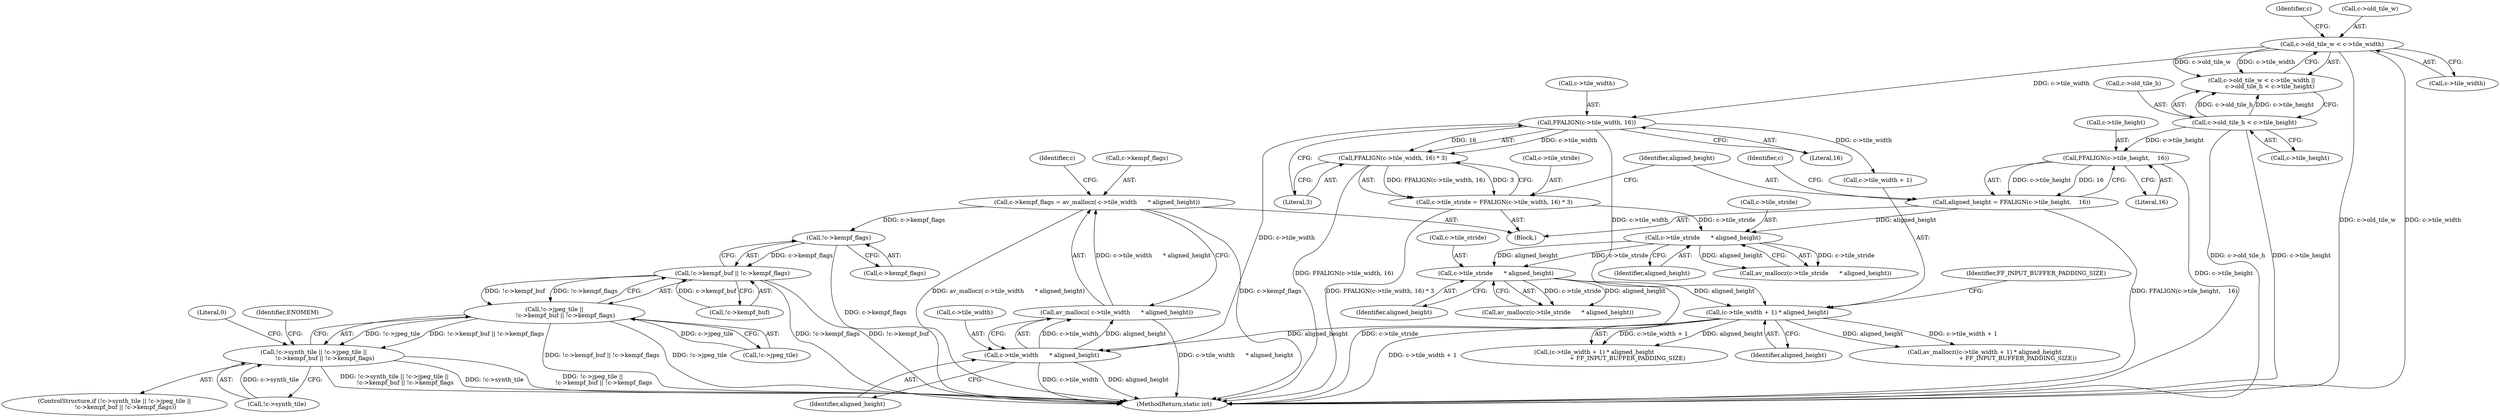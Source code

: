 digraph "0_FFmpeg_821a5938d100458f4d09d634041b05c860554ce0@API" {
"1000261" [label="(Call,c->kempf_flags = av_mallocz( c->tile_width      * aligned_height))"];
"1000265" [label="(Call,av_mallocz( c->tile_width      * aligned_height))"];
"1000266" [label="(Call,c->tile_width      * aligned_height)"];
"1000198" [label="(Call,FFALIGN(c->tile_width, 16))"];
"1000178" [label="(Call,c->old_tile_w < c->tile_width)"];
"1000253" [label="(Call,(c->tile_width + 1) * aligned_height)"];
"1000242" [label="(Call,c->tile_stride      * aligned_height)"];
"1000232" [label="(Call,c->tile_stride      * aligned_height)"];
"1000193" [label="(Call,c->tile_stride = FFALIGN(c->tile_width, 16) * 3)"];
"1000197" [label="(Call,FFALIGN(c->tile_width, 16) * 3)"];
"1000204" [label="(Call,aligned_height = FFALIGN(c->tile_height,    16))"];
"1000206" [label="(Call,FFALIGN(c->tile_height,    16))"];
"1000185" [label="(Call,c->old_tile_h < c->tile_height)"];
"1000287" [label="(Call,!c->kempf_flags)"];
"1000282" [label="(Call,!c->kempf_buf || !c->kempf_flags)"];
"1000277" [label="(Call,!c->jpeg_tile ||\n            !c->kempf_buf || !c->kempf_flags)"];
"1000272" [label="(Call,!c->synth_tile || !c->jpeg_tile ||\n            !c->kempf_buf || !c->kempf_flags)"];
"1000246" [label="(Identifier,aligned_height)"];
"1000296" [label="(MethodReturn,static int)"];
"1000259" [label="(Identifier,aligned_height)"];
"1000272" [label="(Call,!c->synth_tile || !c->jpeg_tile ||\n            !c->kempf_buf || !c->kempf_flags)"];
"1000205" [label="(Identifier,aligned_height)"];
"1000282" [label="(Call,!c->kempf_buf || !c->kempf_flags)"];
"1000283" [label="(Call,!c->kempf_buf)"];
"1000242" [label="(Call,c->tile_stride      * aligned_height)"];
"1000273" [label="(Call,!c->synth_tile)"];
"1000265" [label="(Call,av_mallocz( c->tile_width      * aligned_height))"];
"1000186" [label="(Call,c->old_tile_h)"];
"1000251" [label="(Call,av_mallocz((c->tile_width + 1) * aligned_height\n                                    + FF_INPUT_BUFFER_PADDING_SIZE))"];
"1000261" [label="(Call,c->kempf_flags = av_mallocz( c->tile_width      * aligned_height))"];
"1000203" [label="(Literal,3)"];
"1000267" [label="(Call,c->tile_width)"];
"1000253" [label="(Call,(c->tile_width + 1) * aligned_height)"];
"1000266" [label="(Call,c->tile_width      * aligned_height)"];
"1000270" [label="(Identifier,aligned_height)"];
"1000177" [label="(Call,c->old_tile_w < c->tile_width ||\n         c->old_tile_h < c->tile_height)"];
"1000206" [label="(Call,FFALIGN(c->tile_height,    16))"];
"1000192" [label="(Block,)"];
"1000254" [label="(Call,c->tile_width + 1)"];
"1000233" [label="(Call,c->tile_stride)"];
"1000232" [label="(Call,c->tile_stride      * aligned_height)"];
"1000275" [label="(Identifier,c)"];
"1000185" [label="(Call,c->old_tile_h < c->tile_height)"];
"1000198" [label="(Call,FFALIGN(c->tile_width, 16))"];
"1000260" [label="(Identifier,FF_INPUT_BUFFER_PADDING_SIZE)"];
"1000252" [label="(Call,(c->tile_width + 1) * aligned_height\n                                    + FF_INPUT_BUFFER_PADDING_SIZE)"];
"1000202" [label="(Literal,16)"];
"1000287" [label="(Call,!c->kempf_flags)"];
"1000197" [label="(Call,FFALIGN(c->tile_width, 16) * 3)"];
"1000193" [label="(Call,c->tile_stride = FFALIGN(c->tile_width, 16) * 3)"];
"1000187" [label="(Identifier,c)"];
"1000189" [label="(Call,c->tile_height)"];
"1000271" [label="(ControlStructure,if (!c->synth_tile || !c->jpeg_tile ||\n            !c->kempf_buf || !c->kempf_flags))"];
"1000207" [label="(Call,c->tile_height)"];
"1000199" [label="(Call,c->tile_width)"];
"1000178" [label="(Call,c->old_tile_w < c->tile_width)"];
"1000241" [label="(Call,av_mallocz(c->tile_stride      * aligned_height))"];
"1000231" [label="(Call,av_mallocz(c->tile_stride      * aligned_height))"];
"1000204" [label="(Call,aligned_height = FFALIGN(c->tile_height,    16))"];
"1000236" [label="(Identifier,aligned_height)"];
"1000295" [label="(Literal,0)"];
"1000288" [label="(Call,c->kempf_flags)"];
"1000278" [label="(Call,!c->jpeg_tile)"];
"1000277" [label="(Call,!c->jpeg_tile ||\n            !c->kempf_buf || !c->kempf_flags)"];
"1000243" [label="(Call,c->tile_stride)"];
"1000182" [label="(Call,c->tile_width)"];
"1000194" [label="(Call,c->tile_stride)"];
"1000179" [label="(Call,c->old_tile_w)"];
"1000262" [label="(Call,c->kempf_flags)"];
"1000213" [label="(Identifier,c)"];
"1000210" [label="(Literal,16)"];
"1000293" [label="(Identifier,ENOMEM)"];
"1000261" -> "1000192"  [label="AST: "];
"1000261" -> "1000265"  [label="CFG: "];
"1000262" -> "1000261"  [label="AST: "];
"1000265" -> "1000261"  [label="AST: "];
"1000275" -> "1000261"  [label="CFG: "];
"1000261" -> "1000296"  [label="DDG: av_mallocz( c->tile_width      * aligned_height)"];
"1000261" -> "1000296"  [label="DDG: c->kempf_flags"];
"1000265" -> "1000261"  [label="DDG: c->tile_width      * aligned_height"];
"1000261" -> "1000287"  [label="DDG: c->kempf_flags"];
"1000265" -> "1000266"  [label="CFG: "];
"1000266" -> "1000265"  [label="AST: "];
"1000265" -> "1000296"  [label="DDG: c->tile_width      * aligned_height"];
"1000266" -> "1000265"  [label="DDG: c->tile_width"];
"1000266" -> "1000265"  [label="DDG: aligned_height"];
"1000266" -> "1000270"  [label="CFG: "];
"1000267" -> "1000266"  [label="AST: "];
"1000270" -> "1000266"  [label="AST: "];
"1000266" -> "1000296"  [label="DDG: c->tile_width"];
"1000266" -> "1000296"  [label="DDG: aligned_height"];
"1000198" -> "1000266"  [label="DDG: c->tile_width"];
"1000253" -> "1000266"  [label="DDG: aligned_height"];
"1000198" -> "1000197"  [label="AST: "];
"1000198" -> "1000202"  [label="CFG: "];
"1000199" -> "1000198"  [label="AST: "];
"1000202" -> "1000198"  [label="AST: "];
"1000203" -> "1000198"  [label="CFG: "];
"1000198" -> "1000197"  [label="DDG: c->tile_width"];
"1000198" -> "1000197"  [label="DDG: 16"];
"1000178" -> "1000198"  [label="DDG: c->tile_width"];
"1000198" -> "1000253"  [label="DDG: c->tile_width"];
"1000198" -> "1000254"  [label="DDG: c->tile_width"];
"1000178" -> "1000177"  [label="AST: "];
"1000178" -> "1000182"  [label="CFG: "];
"1000179" -> "1000178"  [label="AST: "];
"1000182" -> "1000178"  [label="AST: "];
"1000187" -> "1000178"  [label="CFG: "];
"1000177" -> "1000178"  [label="CFG: "];
"1000178" -> "1000296"  [label="DDG: c->old_tile_w"];
"1000178" -> "1000296"  [label="DDG: c->tile_width"];
"1000178" -> "1000177"  [label="DDG: c->old_tile_w"];
"1000178" -> "1000177"  [label="DDG: c->tile_width"];
"1000253" -> "1000252"  [label="AST: "];
"1000253" -> "1000259"  [label="CFG: "];
"1000254" -> "1000253"  [label="AST: "];
"1000259" -> "1000253"  [label="AST: "];
"1000260" -> "1000253"  [label="CFG: "];
"1000253" -> "1000296"  [label="DDG: c->tile_width + 1"];
"1000253" -> "1000251"  [label="DDG: c->tile_width + 1"];
"1000253" -> "1000251"  [label="DDG: aligned_height"];
"1000253" -> "1000252"  [label="DDG: c->tile_width + 1"];
"1000253" -> "1000252"  [label="DDG: aligned_height"];
"1000242" -> "1000253"  [label="DDG: aligned_height"];
"1000242" -> "1000241"  [label="AST: "];
"1000242" -> "1000246"  [label="CFG: "];
"1000243" -> "1000242"  [label="AST: "];
"1000246" -> "1000242"  [label="AST: "];
"1000241" -> "1000242"  [label="CFG: "];
"1000242" -> "1000296"  [label="DDG: c->tile_stride"];
"1000242" -> "1000241"  [label="DDG: c->tile_stride"];
"1000242" -> "1000241"  [label="DDG: aligned_height"];
"1000232" -> "1000242"  [label="DDG: c->tile_stride"];
"1000232" -> "1000242"  [label="DDG: aligned_height"];
"1000232" -> "1000231"  [label="AST: "];
"1000232" -> "1000236"  [label="CFG: "];
"1000233" -> "1000232"  [label="AST: "];
"1000236" -> "1000232"  [label="AST: "];
"1000231" -> "1000232"  [label="CFG: "];
"1000232" -> "1000231"  [label="DDG: c->tile_stride"];
"1000232" -> "1000231"  [label="DDG: aligned_height"];
"1000193" -> "1000232"  [label="DDG: c->tile_stride"];
"1000204" -> "1000232"  [label="DDG: aligned_height"];
"1000193" -> "1000192"  [label="AST: "];
"1000193" -> "1000197"  [label="CFG: "];
"1000194" -> "1000193"  [label="AST: "];
"1000197" -> "1000193"  [label="AST: "];
"1000205" -> "1000193"  [label="CFG: "];
"1000193" -> "1000296"  [label="DDG: FFALIGN(c->tile_width, 16) * 3"];
"1000197" -> "1000193"  [label="DDG: FFALIGN(c->tile_width, 16)"];
"1000197" -> "1000193"  [label="DDG: 3"];
"1000197" -> "1000203"  [label="CFG: "];
"1000203" -> "1000197"  [label="AST: "];
"1000197" -> "1000296"  [label="DDG: FFALIGN(c->tile_width, 16)"];
"1000204" -> "1000192"  [label="AST: "];
"1000204" -> "1000206"  [label="CFG: "];
"1000205" -> "1000204"  [label="AST: "];
"1000206" -> "1000204"  [label="AST: "];
"1000213" -> "1000204"  [label="CFG: "];
"1000204" -> "1000296"  [label="DDG: FFALIGN(c->tile_height,    16)"];
"1000206" -> "1000204"  [label="DDG: c->tile_height"];
"1000206" -> "1000204"  [label="DDG: 16"];
"1000206" -> "1000210"  [label="CFG: "];
"1000207" -> "1000206"  [label="AST: "];
"1000210" -> "1000206"  [label="AST: "];
"1000206" -> "1000296"  [label="DDG: c->tile_height"];
"1000185" -> "1000206"  [label="DDG: c->tile_height"];
"1000185" -> "1000177"  [label="AST: "];
"1000185" -> "1000189"  [label="CFG: "];
"1000186" -> "1000185"  [label="AST: "];
"1000189" -> "1000185"  [label="AST: "];
"1000177" -> "1000185"  [label="CFG: "];
"1000185" -> "1000296"  [label="DDG: c->old_tile_h"];
"1000185" -> "1000296"  [label="DDG: c->tile_height"];
"1000185" -> "1000177"  [label="DDG: c->old_tile_h"];
"1000185" -> "1000177"  [label="DDG: c->tile_height"];
"1000287" -> "1000282"  [label="AST: "];
"1000287" -> "1000288"  [label="CFG: "];
"1000288" -> "1000287"  [label="AST: "];
"1000282" -> "1000287"  [label="CFG: "];
"1000287" -> "1000296"  [label="DDG: c->kempf_flags"];
"1000287" -> "1000282"  [label="DDG: c->kempf_flags"];
"1000282" -> "1000277"  [label="AST: "];
"1000282" -> "1000283"  [label="CFG: "];
"1000283" -> "1000282"  [label="AST: "];
"1000277" -> "1000282"  [label="CFG: "];
"1000282" -> "1000296"  [label="DDG: !c->kempf_flags"];
"1000282" -> "1000296"  [label="DDG: !c->kempf_buf"];
"1000282" -> "1000277"  [label="DDG: !c->kempf_buf"];
"1000282" -> "1000277"  [label="DDG: !c->kempf_flags"];
"1000283" -> "1000282"  [label="DDG: c->kempf_buf"];
"1000277" -> "1000272"  [label="AST: "];
"1000277" -> "1000278"  [label="CFG: "];
"1000278" -> "1000277"  [label="AST: "];
"1000272" -> "1000277"  [label="CFG: "];
"1000277" -> "1000296"  [label="DDG: !c->kempf_buf || !c->kempf_flags"];
"1000277" -> "1000296"  [label="DDG: !c->jpeg_tile"];
"1000277" -> "1000272"  [label="DDG: !c->jpeg_tile"];
"1000277" -> "1000272"  [label="DDG: !c->kempf_buf || !c->kempf_flags"];
"1000278" -> "1000277"  [label="DDG: c->jpeg_tile"];
"1000272" -> "1000271"  [label="AST: "];
"1000272" -> "1000273"  [label="CFG: "];
"1000273" -> "1000272"  [label="AST: "];
"1000293" -> "1000272"  [label="CFG: "];
"1000295" -> "1000272"  [label="CFG: "];
"1000272" -> "1000296"  [label="DDG: !c->synth_tile"];
"1000272" -> "1000296"  [label="DDG: !c->jpeg_tile ||\n            !c->kempf_buf || !c->kempf_flags"];
"1000272" -> "1000296"  [label="DDG: !c->synth_tile || !c->jpeg_tile ||\n            !c->kempf_buf || !c->kempf_flags"];
"1000273" -> "1000272"  [label="DDG: c->synth_tile"];
}

